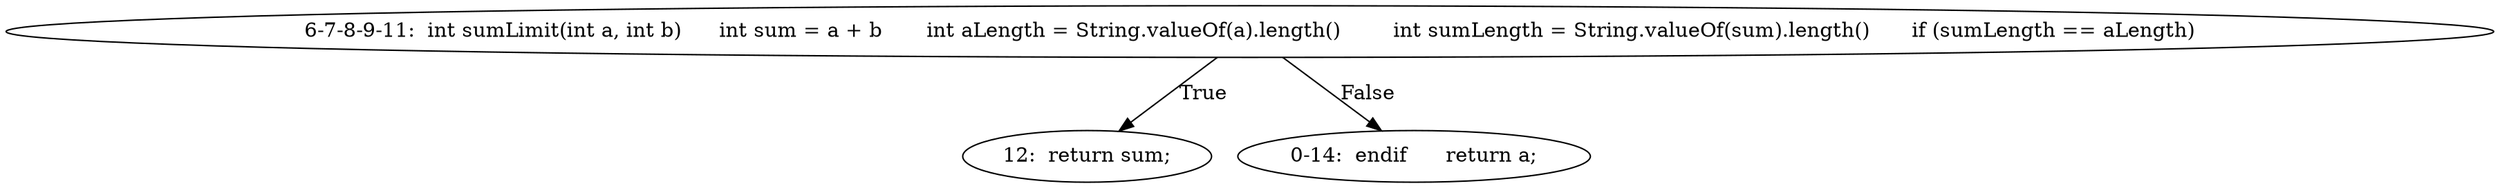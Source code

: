 digraph result_test { 
// graph-vertices
  a4  [label="6-7-8-9-11:  int sumLimit(int a, int b)	int sum = a + b	int aLength = String.valueOf(a).length()	int sumLength = String.valueOf(sum).length()	if (sumLength == aLength)"]; 
  5  [label="12:  return sum;"]; 
  a5  [label="0-14:  endif	return a;"]; 
// graph-edges
  a4 -> 5  [label="True"]; 
  a4 -> a5  [label="False"]; 
}
